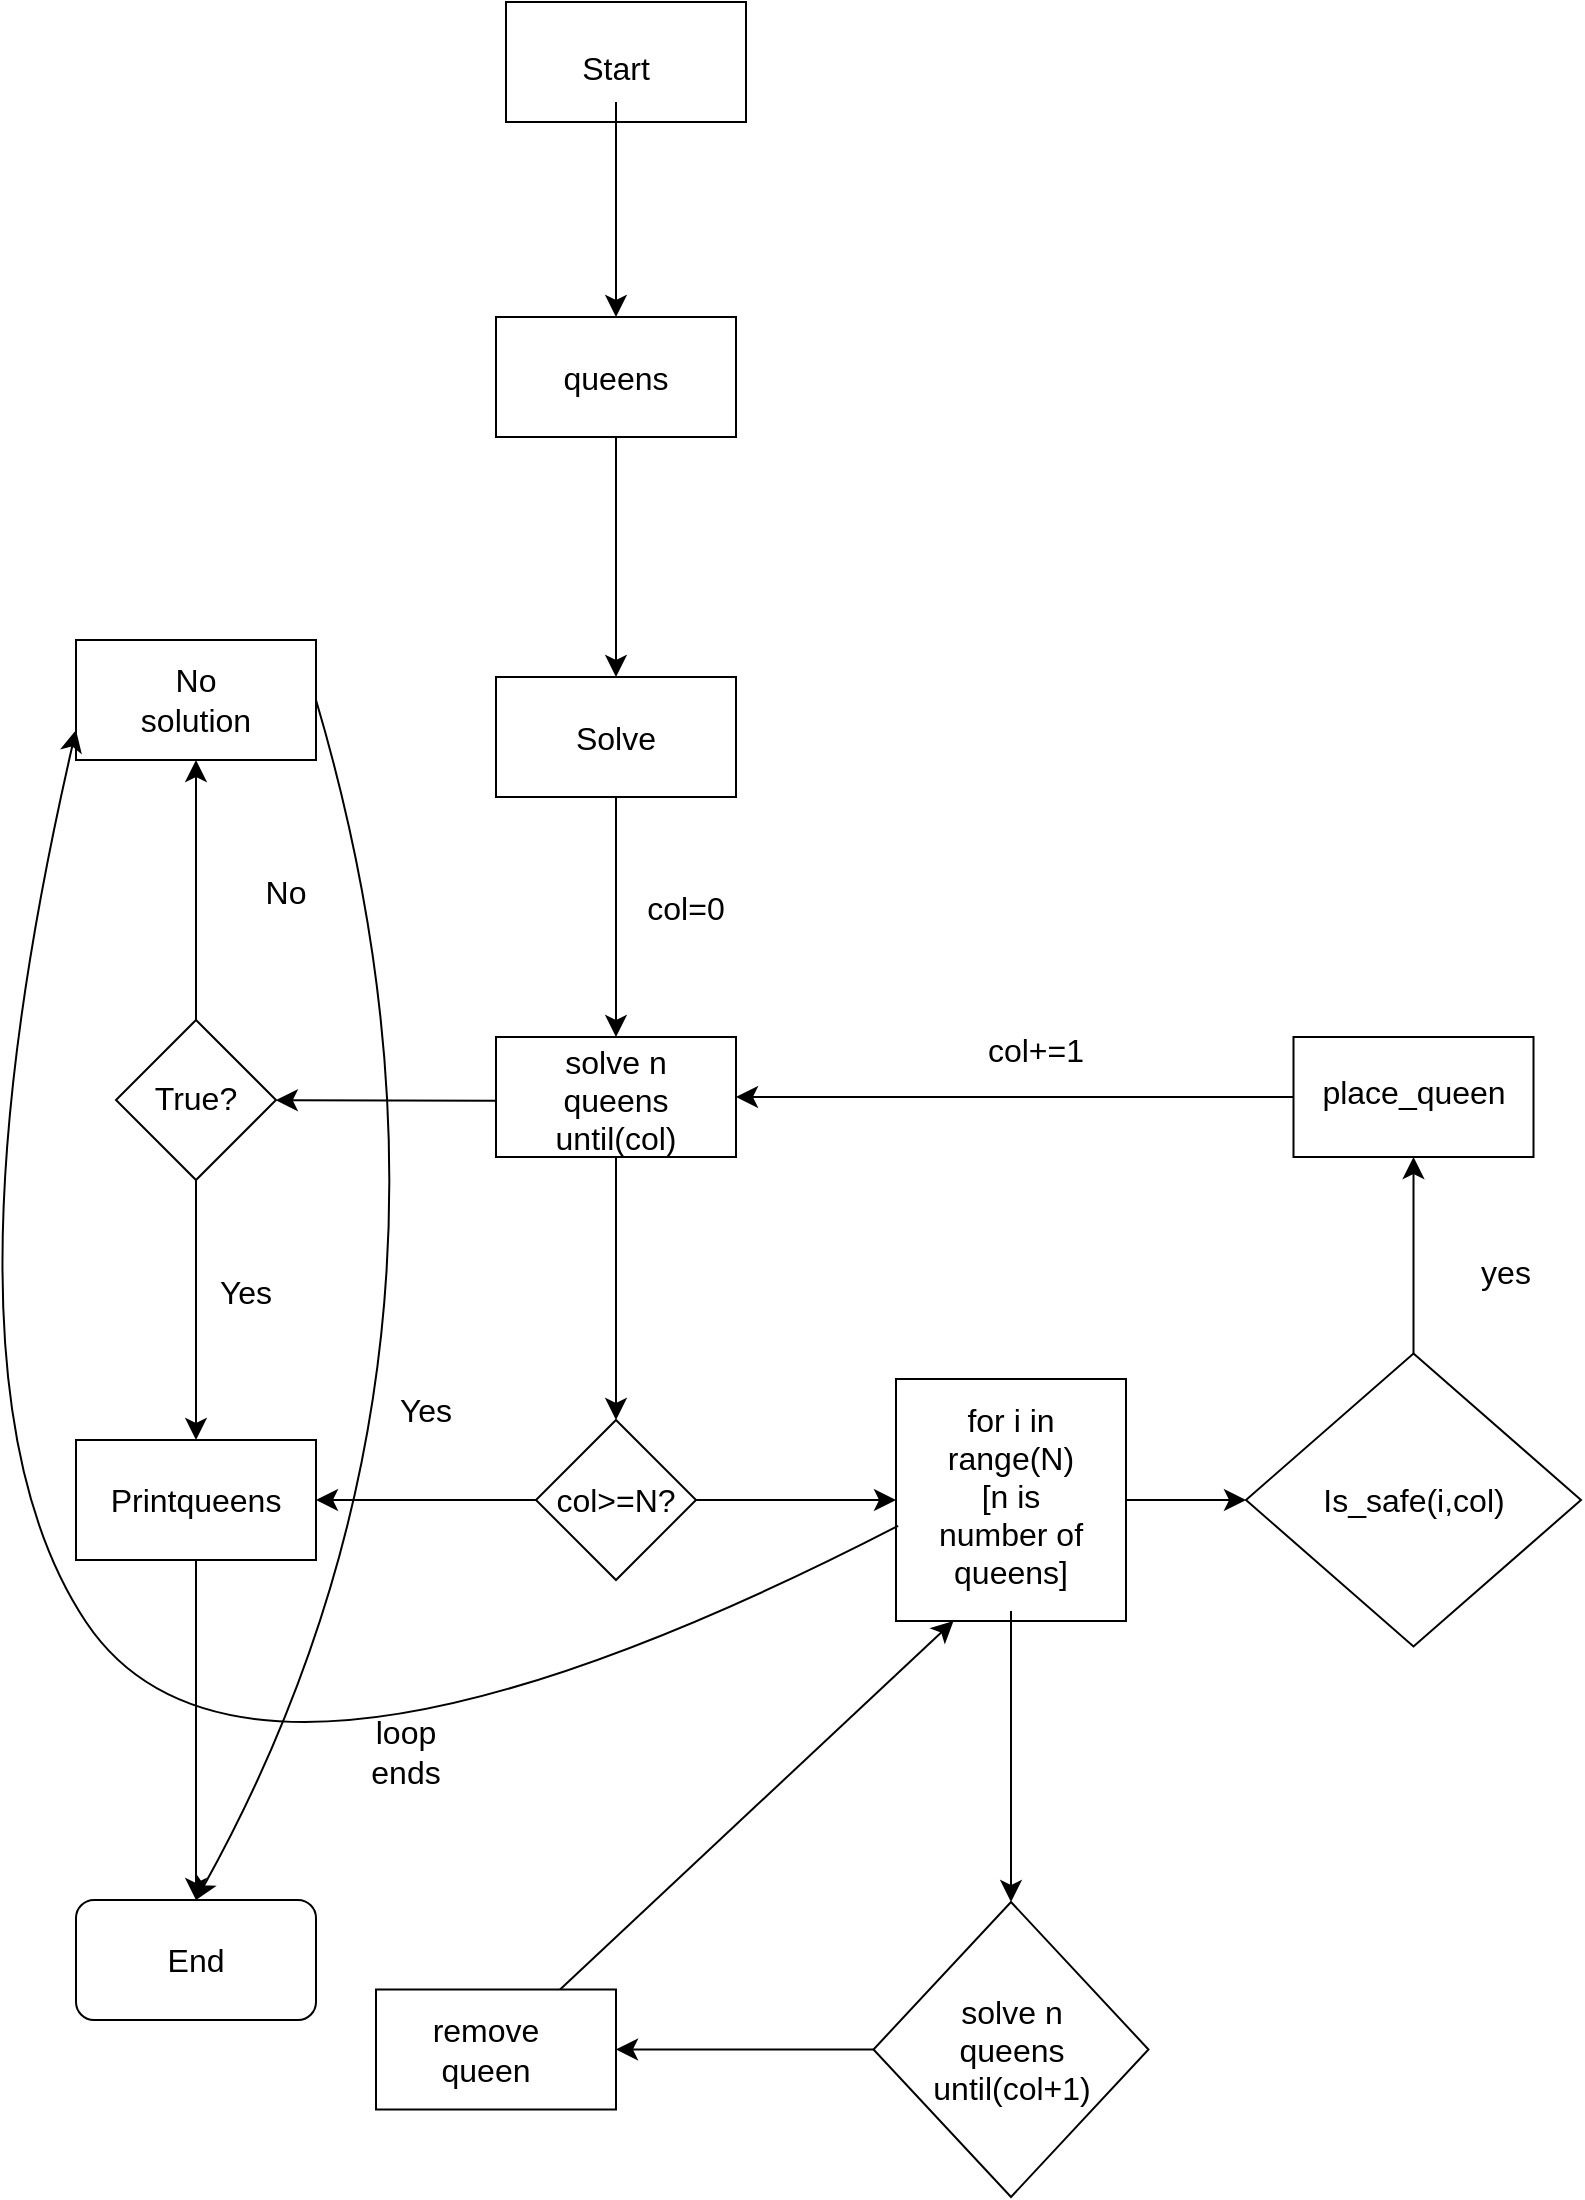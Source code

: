 <mxfile>
    <diagram id="C5RBs43oDa-KdzZeNtuy" name="Page-1">
        <mxGraphModel dx="946" dy="733" grid="1" gridSize="10" guides="1" tooltips="1" connect="1" arrows="1" fold="1" page="1" pageScale="1" pageWidth="827" pageHeight="1169" math="0" shadow="0">
            <root>
                <mxCell id="WIyWlLk6GJQsqaUBKTNV-0"/>
                <mxCell id="WIyWlLk6GJQsqaUBKTNV-1" parent="WIyWlLk6GJQsqaUBKTNV-0"/>
                <mxCell id="nB1xQmYHkvTLg1SQgZ14-0" value="" style="rounded=0;whiteSpace=wrap;html=1;" parent="WIyWlLk6GJQsqaUBKTNV-1" vertex="1">
                    <mxGeometry x="280" y="40" width="120" height="60" as="geometry"/>
                </mxCell>
                <mxCell id="nB1xQmYHkvTLg1SQgZ14-3" value="" style="edgeStyle=none;curved=1;rounded=0;orthogonalLoop=1;jettySize=auto;html=1;fontSize=12;startSize=8;endSize=8;" parent="WIyWlLk6GJQsqaUBKTNV-1" source="nB1xQmYHkvTLg1SQgZ14-1" target="nB1xQmYHkvTLg1SQgZ14-2" edge="1">
                    <mxGeometry relative="1" as="geometry"/>
                </mxCell>
                <mxCell id="nB1xQmYHkvTLg1SQgZ14-1" value="Start" style="text;html=1;align=center;verticalAlign=middle;whiteSpace=wrap;rounded=0;fontSize=16;" parent="WIyWlLk6GJQsqaUBKTNV-1" vertex="1">
                    <mxGeometry x="300" y="55" width="70" height="35" as="geometry"/>
                </mxCell>
                <mxCell id="nB1xQmYHkvTLg1SQgZ14-6" value="" style="edgeStyle=none;curved=1;rounded=0;orthogonalLoop=1;jettySize=auto;html=1;fontSize=12;startSize=8;endSize=8;" parent="WIyWlLk6GJQsqaUBKTNV-1" source="nB1xQmYHkvTLg1SQgZ14-2" target="nB1xQmYHkvTLg1SQgZ14-5" edge="1">
                    <mxGeometry relative="1" as="geometry"/>
                </mxCell>
                <mxCell id="nB1xQmYHkvTLg1SQgZ14-2" value="" style="whiteSpace=wrap;html=1;" parent="WIyWlLk6GJQsqaUBKTNV-1" vertex="1">
                    <mxGeometry x="275" y="197.5" width="120" height="60" as="geometry"/>
                </mxCell>
                <mxCell id="nB1xQmYHkvTLg1SQgZ14-4" value="queens" style="text;html=1;align=center;verticalAlign=middle;whiteSpace=wrap;rounded=0;fontSize=16;" parent="WIyWlLk6GJQsqaUBKTNV-1" vertex="1">
                    <mxGeometry x="305" y="213" width="60" height="30" as="geometry"/>
                </mxCell>
                <mxCell id="nB1xQmYHkvTLg1SQgZ14-9" value="" style="edgeStyle=none;curved=1;rounded=0;orthogonalLoop=1;jettySize=auto;html=1;fontSize=12;startSize=8;endSize=8;" parent="WIyWlLk6GJQsqaUBKTNV-1" source="nB1xQmYHkvTLg1SQgZ14-5" target="nB1xQmYHkvTLg1SQgZ14-8" edge="1">
                    <mxGeometry relative="1" as="geometry"/>
                </mxCell>
                <mxCell id="nB1xQmYHkvTLg1SQgZ14-5" value="" style="whiteSpace=wrap;html=1;" parent="WIyWlLk6GJQsqaUBKTNV-1" vertex="1">
                    <mxGeometry x="275" y="377.5" width="120" height="60" as="geometry"/>
                </mxCell>
                <mxCell id="nB1xQmYHkvTLg1SQgZ14-7" value="Solve" style="text;html=1;align=center;verticalAlign=middle;whiteSpace=wrap;rounded=0;fontSize=16;" parent="WIyWlLk6GJQsqaUBKTNV-1" vertex="1">
                    <mxGeometry x="305" y="393" width="60" height="30" as="geometry"/>
                </mxCell>
                <mxCell id="nB1xQmYHkvTLg1SQgZ14-8" value="" style="whiteSpace=wrap;html=1;" parent="WIyWlLk6GJQsqaUBKTNV-1" vertex="1">
                    <mxGeometry x="275" y="557.5" width="120" height="60" as="geometry"/>
                </mxCell>
                <mxCell id="nB1xQmYHkvTLg1SQgZ14-14" value="" style="edgeStyle=none;curved=1;rounded=0;orthogonalLoop=1;jettySize=auto;html=1;fontSize=12;startSize=8;endSize=8;exitX=-0.002;exitY=0.531;exitDx=0;exitDy=0;exitPerimeter=0;" parent="WIyWlLk6GJQsqaUBKTNV-1" source="nB1xQmYHkvTLg1SQgZ14-8" target="nB1xQmYHkvTLg1SQgZ14-13" edge="1">
                    <mxGeometry relative="1" as="geometry">
                        <mxPoint x="270" y="590" as="sourcePoint"/>
                    </mxGeometry>
                </mxCell>
                <mxCell id="nB1xQmYHkvTLg1SQgZ14-29" value="" style="edgeStyle=none;curved=1;rounded=0;orthogonalLoop=1;jettySize=auto;html=1;fontSize=12;startSize=8;endSize=8;" parent="WIyWlLk6GJQsqaUBKTNV-1" source="nB1xQmYHkvTLg1SQgZ14-10" target="nB1xQmYHkvTLg1SQgZ14-28" edge="1">
                    <mxGeometry relative="1" as="geometry"/>
                </mxCell>
                <mxCell id="nB1xQmYHkvTLg1SQgZ14-10" value="solve n queens until(col)" style="text;html=1;align=center;verticalAlign=middle;whiteSpace=wrap;rounded=0;fontSize=16;" parent="WIyWlLk6GJQsqaUBKTNV-1" vertex="1">
                    <mxGeometry x="290" y="560.5" width="90" height="57" as="geometry"/>
                </mxCell>
                <mxCell id="nB1xQmYHkvTLg1SQgZ14-17" value="" style="edgeStyle=none;curved=1;rounded=0;orthogonalLoop=1;jettySize=auto;html=1;fontSize=12;startSize=8;endSize=8;" parent="WIyWlLk6GJQsqaUBKTNV-1" source="nB1xQmYHkvTLg1SQgZ14-13" target="nB1xQmYHkvTLg1SQgZ14-16" edge="1">
                    <mxGeometry relative="1" as="geometry"/>
                </mxCell>
                <mxCell id="nB1xQmYHkvTLg1SQgZ14-25" value="" style="edgeStyle=none;curved=1;rounded=0;orthogonalLoop=1;jettySize=auto;html=1;fontSize=12;startSize=8;endSize=8;" parent="WIyWlLk6GJQsqaUBKTNV-1" source="nB1xQmYHkvTLg1SQgZ14-13" target="nB1xQmYHkvTLg1SQgZ14-24" edge="1">
                    <mxGeometry relative="1" as="geometry"/>
                </mxCell>
                <mxCell id="nB1xQmYHkvTLg1SQgZ14-13" value="" style="rhombus;whiteSpace=wrap;html=1;" parent="WIyWlLk6GJQsqaUBKTNV-1" vertex="1">
                    <mxGeometry x="85" y="549" width="80" height="80" as="geometry"/>
                </mxCell>
                <mxCell id="nB1xQmYHkvTLg1SQgZ14-15" value="True?" style="text;html=1;align=center;verticalAlign=middle;whiteSpace=wrap;rounded=0;fontSize=16;" parent="WIyWlLk6GJQsqaUBKTNV-1" vertex="1">
                    <mxGeometry x="95" y="573" width="60" height="30" as="geometry"/>
                </mxCell>
                <mxCell id="nB1xQmYHkvTLg1SQgZ14-79" style="edgeStyle=none;curved=1;rounded=0;orthogonalLoop=1;jettySize=auto;html=1;fontSize=12;startSize=8;endSize=8;entryX=0.5;entryY=0;entryDx=0;entryDy=0;" parent="WIyWlLk6GJQsqaUBKTNV-1" source="nB1xQmYHkvTLg1SQgZ14-16" target="nB1xQmYHkvTLg1SQgZ14-80" edge="1">
                    <mxGeometry relative="1" as="geometry">
                        <mxPoint x="120" y="980" as="targetPoint"/>
                    </mxGeometry>
                </mxCell>
                <mxCell id="nB1xQmYHkvTLg1SQgZ14-16" value="" style="whiteSpace=wrap;html=1;" parent="WIyWlLk6GJQsqaUBKTNV-1" vertex="1">
                    <mxGeometry x="65" y="759" width="120" height="60" as="geometry"/>
                </mxCell>
                <mxCell id="nB1xQmYHkvTLg1SQgZ14-18" value="Printqueens" style="text;html=1;align=center;verticalAlign=middle;whiteSpace=wrap;rounded=0;fontSize=16;" parent="WIyWlLk6GJQsqaUBKTNV-1" vertex="1">
                    <mxGeometry x="95" y="774" width="60" height="30" as="geometry"/>
                </mxCell>
                <mxCell id="nB1xQmYHkvTLg1SQgZ14-21" value="Yes" style="text;html=1;align=center;verticalAlign=middle;whiteSpace=wrap;rounded=0;fontSize=16;" parent="WIyWlLk6GJQsqaUBKTNV-1" vertex="1">
                    <mxGeometry x="120" y="670" width="60" height="30" as="geometry"/>
                </mxCell>
                <mxCell id="nB1xQmYHkvTLg1SQgZ14-78" style="edgeStyle=none;curved=1;rounded=0;orthogonalLoop=1;jettySize=auto;html=1;exitX=1;exitY=0.5;exitDx=0;exitDy=0;fontSize=12;startSize=8;endSize=8;entryX=0.5;entryY=0;entryDx=0;entryDy=0;" parent="WIyWlLk6GJQsqaUBKTNV-1" source="nB1xQmYHkvTLg1SQgZ14-24" target="nB1xQmYHkvTLg1SQgZ14-80" edge="1">
                    <mxGeometry relative="1" as="geometry">
                        <mxPoint x="130" y="980" as="targetPoint"/>
                        <Array as="points">
                            <mxPoint x="280" y="710"/>
                        </Array>
                    </mxGeometry>
                </mxCell>
                <mxCell id="nB1xQmYHkvTLg1SQgZ14-24" value="" style="whiteSpace=wrap;html=1;" parent="WIyWlLk6GJQsqaUBKTNV-1" vertex="1">
                    <mxGeometry x="65" y="359" width="120" height="60" as="geometry"/>
                </mxCell>
                <mxCell id="nB1xQmYHkvTLg1SQgZ14-26" value="No" style="text;html=1;align=center;verticalAlign=middle;whiteSpace=wrap;rounded=0;fontSize=16;" parent="WIyWlLk6GJQsqaUBKTNV-1" vertex="1">
                    <mxGeometry x="140" y="470" width="60" height="30" as="geometry"/>
                </mxCell>
                <mxCell id="nB1xQmYHkvTLg1SQgZ14-27" value="No solution" style="text;html=1;align=center;verticalAlign=middle;whiteSpace=wrap;rounded=0;fontSize=16;" parent="WIyWlLk6GJQsqaUBKTNV-1" vertex="1">
                    <mxGeometry x="95" y="374" width="60" height="30" as="geometry"/>
                </mxCell>
                <mxCell id="nB1xQmYHkvTLg1SQgZ14-33" style="edgeStyle=none;curved=1;rounded=0;orthogonalLoop=1;jettySize=auto;html=1;entryX=1;entryY=0.5;entryDx=0;entryDy=0;fontSize=12;startSize=8;endSize=8;" parent="WIyWlLk6GJQsqaUBKTNV-1" source="nB1xQmYHkvTLg1SQgZ14-28" target="nB1xQmYHkvTLg1SQgZ14-16" edge="1">
                    <mxGeometry relative="1" as="geometry"/>
                </mxCell>
                <mxCell id="nB1xQmYHkvTLg1SQgZ14-36" value="" style="edgeStyle=none;curved=1;rounded=0;orthogonalLoop=1;jettySize=auto;html=1;fontSize=12;startSize=8;endSize=8;" parent="WIyWlLk6GJQsqaUBKTNV-1" source="nB1xQmYHkvTLg1SQgZ14-28" target="nB1xQmYHkvTLg1SQgZ14-35" edge="1">
                    <mxGeometry relative="1" as="geometry"/>
                </mxCell>
                <mxCell id="nB1xQmYHkvTLg1SQgZ14-28" value="" style="rhombus;whiteSpace=wrap;html=1;" parent="WIyWlLk6GJQsqaUBKTNV-1" vertex="1">
                    <mxGeometry x="295" y="749" width="80" height="80" as="geometry"/>
                </mxCell>
                <mxCell id="nB1xQmYHkvTLg1SQgZ14-30" value="col&amp;gt;=N?" style="text;html=1;align=center;verticalAlign=middle;whiteSpace=wrap;rounded=0;fontSize=16;" parent="WIyWlLk6GJQsqaUBKTNV-1" vertex="1">
                    <mxGeometry x="305" y="774" width="60" height="30" as="geometry"/>
                </mxCell>
                <mxCell id="nB1xQmYHkvTLg1SQgZ14-34" value="Yes" style="text;html=1;align=center;verticalAlign=middle;whiteSpace=wrap;rounded=0;fontSize=16;" parent="WIyWlLk6GJQsqaUBKTNV-1" vertex="1">
                    <mxGeometry x="210" y="729" width="60" height="30" as="geometry"/>
                </mxCell>
                <mxCell id="nB1xQmYHkvTLg1SQgZ14-35" value="" style="whiteSpace=wrap;html=1;" parent="WIyWlLk6GJQsqaUBKTNV-1" vertex="1">
                    <mxGeometry x="475" y="728.5" width="115" height="121" as="geometry"/>
                </mxCell>
                <mxCell id="nB1xQmYHkvTLg1SQgZ14-39" value="" style="edgeStyle=none;curved=1;rounded=0;orthogonalLoop=1;jettySize=auto;html=1;fontSize=12;startSize=8;endSize=8;exitX=1;exitY=0.5;exitDx=0;exitDy=0;" parent="WIyWlLk6GJQsqaUBKTNV-1" source="nB1xQmYHkvTLg1SQgZ14-35" target="nB1xQmYHkvTLg1SQgZ14-38" edge="1">
                    <mxGeometry relative="1" as="geometry"/>
                </mxCell>
                <mxCell id="nB1xQmYHkvTLg1SQgZ14-66" value="" style="edgeStyle=none;curved=1;rounded=0;orthogonalLoop=1;jettySize=auto;html=1;fontSize=12;startSize=8;endSize=8;" parent="WIyWlLk6GJQsqaUBKTNV-1" source="nB1xQmYHkvTLg1SQgZ14-37" target="nB1xQmYHkvTLg1SQgZ14-65" edge="1">
                    <mxGeometry relative="1" as="geometry"/>
                </mxCell>
                <mxCell id="nB1xQmYHkvTLg1SQgZ14-74" style="edgeStyle=none;curved=1;rounded=0;orthogonalLoop=1;jettySize=auto;html=1;fontSize=12;startSize=8;endSize=8;entryX=0;entryY=0.75;entryDx=0;entryDy=0;exitX=0.009;exitY=0.607;exitDx=0;exitDy=0;exitPerimeter=0;" parent="WIyWlLk6GJQsqaUBKTNV-1" source="nB1xQmYHkvTLg1SQgZ14-35" target="nB1xQmYHkvTLg1SQgZ14-24" edge="1">
                    <mxGeometry relative="1" as="geometry">
                        <mxPoint x="50" y="920" as="targetPoint"/>
                        <Array as="points">
                            <mxPoint x="150" y="970"/>
                            <mxPoint x="-10" y="730"/>
                        </Array>
                    </mxGeometry>
                </mxCell>
                <mxCell id="nB1xQmYHkvTLg1SQgZ14-37" value="for i in range(N)&lt;br&gt;[n is number of queens]" style="text;html=1;align=center;verticalAlign=middle;whiteSpace=wrap;rounded=0;fontSize=16;" parent="WIyWlLk6GJQsqaUBKTNV-1" vertex="1">
                    <mxGeometry x="490" y="728.5" width="85" height="116" as="geometry"/>
                </mxCell>
                <mxCell id="nB1xQmYHkvTLg1SQgZ14-42" value="" style="edgeStyle=none;curved=1;rounded=0;orthogonalLoop=1;jettySize=auto;html=1;fontSize=12;startSize=8;endSize=8;" parent="WIyWlLk6GJQsqaUBKTNV-1" source="nB1xQmYHkvTLg1SQgZ14-38" target="nB1xQmYHkvTLg1SQgZ14-41" edge="1">
                    <mxGeometry relative="1" as="geometry"/>
                </mxCell>
                <mxCell id="nB1xQmYHkvTLg1SQgZ14-38" value="" style="rhombus;whiteSpace=wrap;html=1;" parent="WIyWlLk6GJQsqaUBKTNV-1" vertex="1">
                    <mxGeometry x="650" y="715.75" width="167.5" height="146.5" as="geometry"/>
                </mxCell>
                <mxCell id="nB1xQmYHkvTLg1SQgZ14-40" value="Is_safe(i,col)" style="text;html=1;align=center;verticalAlign=middle;whiteSpace=wrap;rounded=0;fontSize=16;" parent="WIyWlLk6GJQsqaUBKTNV-1" vertex="1">
                    <mxGeometry x="685.75" y="766" width="96" height="46" as="geometry"/>
                </mxCell>
                <mxCell id="nB1xQmYHkvTLg1SQgZ14-45" style="edgeStyle=none;curved=1;rounded=0;orthogonalLoop=1;jettySize=auto;html=1;entryX=1;entryY=0.5;entryDx=0;entryDy=0;fontSize=12;startSize=8;endSize=8;" parent="WIyWlLk6GJQsqaUBKTNV-1" source="nB1xQmYHkvTLg1SQgZ14-41" target="nB1xQmYHkvTLg1SQgZ14-8" edge="1">
                    <mxGeometry relative="1" as="geometry"/>
                </mxCell>
                <mxCell id="nB1xQmYHkvTLg1SQgZ14-41" value="" style="whiteSpace=wrap;html=1;" parent="WIyWlLk6GJQsqaUBKTNV-1" vertex="1">
                    <mxGeometry x="673.75" y="557.5" width="120" height="60" as="geometry"/>
                </mxCell>
                <mxCell id="nB1xQmYHkvTLg1SQgZ14-43" value="place_queen" style="text;html=1;align=center;verticalAlign=middle;whiteSpace=wrap;rounded=0;fontSize=16;" parent="WIyWlLk6GJQsqaUBKTNV-1" vertex="1">
                    <mxGeometry x="703.75" y="570" width="60" height="30" as="geometry"/>
                </mxCell>
                <mxCell id="nB1xQmYHkvTLg1SQgZ14-44" value="col=0" style="text;html=1;align=center;verticalAlign=middle;whiteSpace=wrap;rounded=0;fontSize=16;" parent="WIyWlLk6GJQsqaUBKTNV-1" vertex="1">
                    <mxGeometry x="340" y="478" width="60" height="30" as="geometry"/>
                </mxCell>
                <mxCell id="nB1xQmYHkvTLg1SQgZ14-46" value="col+=1" style="text;html=1;align=center;verticalAlign=middle;whiteSpace=wrap;rounded=0;fontSize=16;" parent="WIyWlLk6GJQsqaUBKTNV-1" vertex="1">
                    <mxGeometry x="515" y="549" width="60" height="30" as="geometry"/>
                </mxCell>
                <mxCell id="nB1xQmYHkvTLg1SQgZ14-55" value="yes" style="text;html=1;align=center;verticalAlign=middle;whiteSpace=wrap;rounded=0;fontSize=16;" parent="WIyWlLk6GJQsqaUBKTNV-1" vertex="1">
                    <mxGeometry x="750" y="660" width="60" height="30" as="geometry"/>
                </mxCell>
                <mxCell id="nB1xQmYHkvTLg1SQgZ14-69" value="" style="edgeStyle=none;curved=1;rounded=0;orthogonalLoop=1;jettySize=auto;html=1;fontSize=12;startSize=8;endSize=8;" parent="WIyWlLk6GJQsqaUBKTNV-1" source="nB1xQmYHkvTLg1SQgZ14-65" target="nB1xQmYHkvTLg1SQgZ14-68" edge="1">
                    <mxGeometry relative="1" as="geometry"/>
                </mxCell>
                <mxCell id="nB1xQmYHkvTLg1SQgZ14-65" value="" style="rhombus;whiteSpace=wrap;html=1;" parent="WIyWlLk6GJQsqaUBKTNV-1" vertex="1">
                    <mxGeometry x="463.75" y="990" width="137.5" height="147.5" as="geometry"/>
                </mxCell>
                <mxCell id="nB1xQmYHkvTLg1SQgZ14-67" value="solve n queens until(col+1)" style="text;html=1;align=center;verticalAlign=middle;whiteSpace=wrap;rounded=0;fontSize=16;" parent="WIyWlLk6GJQsqaUBKTNV-1" vertex="1">
                    <mxGeometry x="503" y="1049" width="60" height="30" as="geometry"/>
                </mxCell>
                <mxCell id="nB1xQmYHkvTLg1SQgZ14-75" style="edgeStyle=none;curved=1;rounded=0;orthogonalLoop=1;jettySize=auto;html=1;entryX=0.25;entryY=1;entryDx=0;entryDy=0;fontSize=12;startSize=8;endSize=8;" parent="WIyWlLk6GJQsqaUBKTNV-1" source="nB1xQmYHkvTLg1SQgZ14-68" target="nB1xQmYHkvTLg1SQgZ14-35" edge="1">
                    <mxGeometry relative="1" as="geometry"/>
                </mxCell>
                <mxCell id="nB1xQmYHkvTLg1SQgZ14-68" value="" style="whiteSpace=wrap;html=1;" parent="WIyWlLk6GJQsqaUBKTNV-1" vertex="1">
                    <mxGeometry x="215" y="1033.75" width="120" height="60" as="geometry"/>
                </mxCell>
                <mxCell id="nB1xQmYHkvTLg1SQgZ14-70" value="remove queen" style="text;html=1;align=center;verticalAlign=middle;whiteSpace=wrap;rounded=0;fontSize=16;" parent="WIyWlLk6GJQsqaUBKTNV-1" vertex="1">
                    <mxGeometry x="240" y="1049" width="60" height="30" as="geometry"/>
                </mxCell>
                <mxCell id="nB1xQmYHkvTLg1SQgZ14-76" value="loop ends" style="text;html=1;align=center;verticalAlign=middle;whiteSpace=wrap;rounded=0;fontSize=16;" parent="WIyWlLk6GJQsqaUBKTNV-1" vertex="1">
                    <mxGeometry x="200" y="900" width="60" height="30" as="geometry"/>
                </mxCell>
                <mxCell id="nB1xQmYHkvTLg1SQgZ14-80" value="" style="rounded=1;whiteSpace=wrap;html=1;" parent="WIyWlLk6GJQsqaUBKTNV-1" vertex="1">
                    <mxGeometry x="65" y="989" width="120" height="60" as="geometry"/>
                </mxCell>
                <mxCell id="nB1xQmYHkvTLg1SQgZ14-81" value="End" style="text;html=1;align=center;verticalAlign=middle;whiteSpace=wrap;rounded=0;fontSize=16;" parent="WIyWlLk6GJQsqaUBKTNV-1" vertex="1">
                    <mxGeometry x="95" y="1004" width="60" height="30" as="geometry"/>
                </mxCell>
            </root>
        </mxGraphModel>
    </diagram>
</mxfile>
